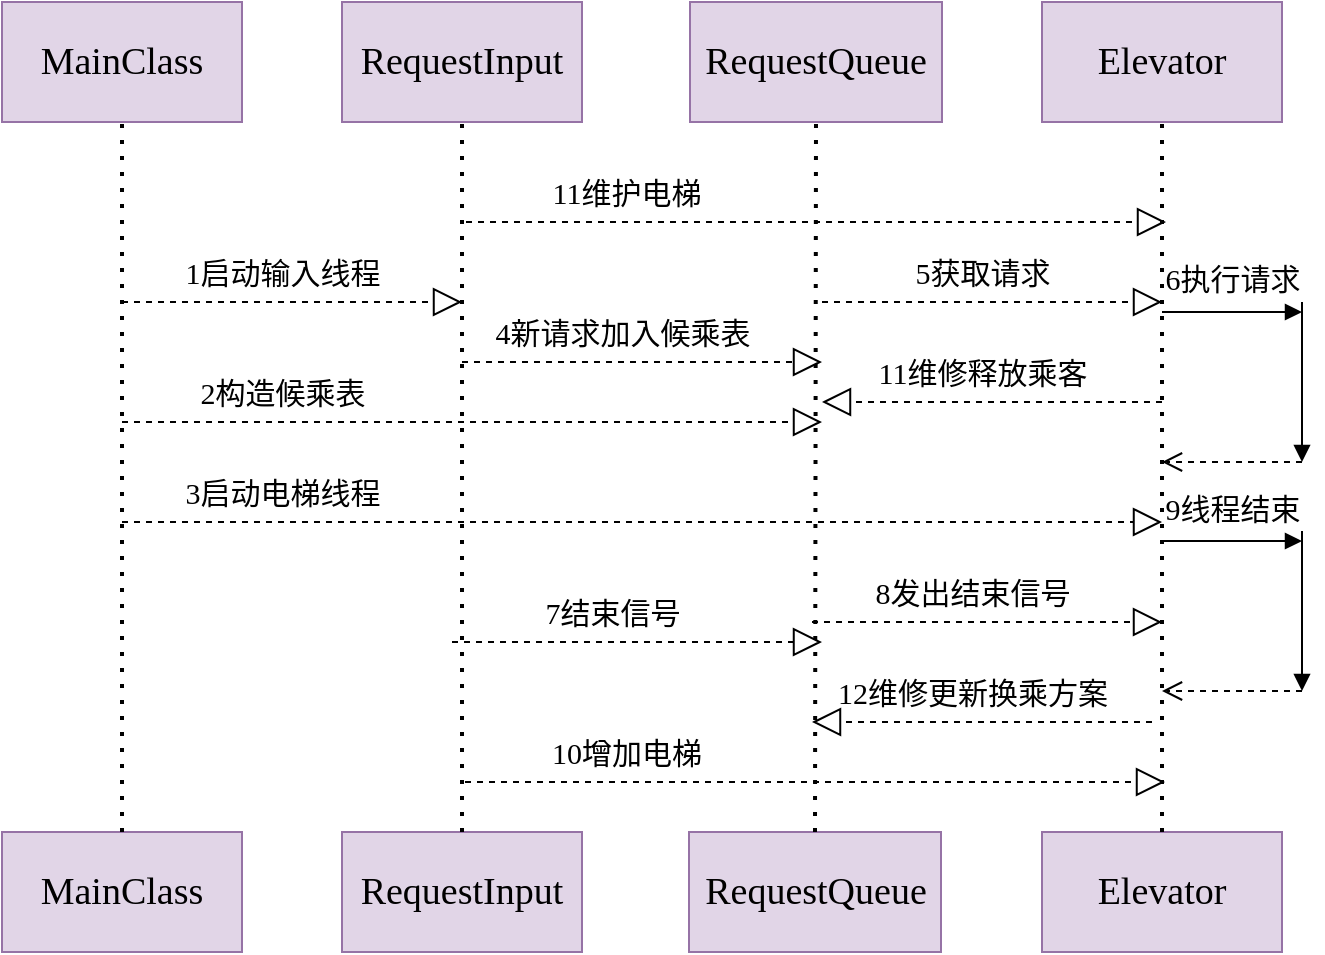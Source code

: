 <mxfile version="21.1.7" type="device">
  <diagram name="第 1 页" id="W_uRDapsIk62EpJghO-t">
    <mxGraphModel dx="1050" dy="549" grid="1" gridSize="10" guides="1" tooltips="1" connect="1" arrows="1" fold="1" page="1" pageScale="1" pageWidth="827" pageHeight="1169" math="0" shadow="0">
      <root>
        <mxCell id="0" />
        <mxCell id="1" parent="0" />
        <mxCell id="he-NojL55aAAtcHXrP6T-1" value="&lt;font face=&quot;Comic Sans MS&quot; style=&quot;font-size: 19px;&quot;&gt;MainClass&lt;/font&gt;" style="rounded=0;whiteSpace=wrap;html=1;fillColor=#e1d5e7;strokeColor=#9673a6;" parent="1" vertex="1">
          <mxGeometry x="70" y="170" width="120" height="60" as="geometry" />
        </mxCell>
        <mxCell id="he-NojL55aAAtcHXrP6T-2" value="&lt;font face=&quot;Comic Sans MS&quot; style=&quot;font-size: 19px;&quot;&gt;MainClass&lt;/font&gt;" style="rounded=0;whiteSpace=wrap;html=1;fillColor=#e1d5e7;strokeColor=#9673a6;" parent="1" vertex="1">
          <mxGeometry x="70" y="585" width="120" height="60" as="geometry" />
        </mxCell>
        <mxCell id="he-NojL55aAAtcHXrP6T-3" value="" style="endArrow=none;dashed=1;html=1;dashPattern=1 3;strokeWidth=2;rounded=0;exitX=0.5;exitY=0;exitDx=0;exitDy=0;entryX=0.5;entryY=1;entryDx=0;entryDy=0;" parent="1" source="he-NojL55aAAtcHXrP6T-2" target="he-NojL55aAAtcHXrP6T-1" edge="1">
          <mxGeometry width="50" height="50" relative="1" as="geometry">
            <mxPoint x="390" y="410" as="sourcePoint" />
            <mxPoint x="440" y="360" as="targetPoint" />
            <Array as="points" />
          </mxGeometry>
        </mxCell>
        <mxCell id="he-NojL55aAAtcHXrP6T-4" value="&lt;font face=&quot;Comic Sans MS&quot; style=&quot;font-size: 19px;&quot;&gt;RequestInput&lt;/font&gt;" style="rounded=0;whiteSpace=wrap;html=1;fillColor=#e1d5e7;strokeColor=#9673a6;" parent="1" vertex="1">
          <mxGeometry x="240" y="170" width="120" height="60" as="geometry" />
        </mxCell>
        <mxCell id="he-NojL55aAAtcHXrP6T-5" value="&lt;font face=&quot;Comic Sans MS&quot; style=&quot;font-size: 19px;&quot;&gt;RequestInput&lt;/font&gt;" style="rounded=0;whiteSpace=wrap;html=1;fillColor=#e1d5e7;strokeColor=#9673a6;" parent="1" vertex="1">
          <mxGeometry x="240" y="585" width="120" height="60" as="geometry" />
        </mxCell>
        <mxCell id="he-NojL55aAAtcHXrP6T-6" value="" style="endArrow=none;dashed=1;html=1;dashPattern=1 3;strokeWidth=2;rounded=0;exitX=0.5;exitY=0;exitDx=0;exitDy=0;entryX=0.5;entryY=1;entryDx=0;entryDy=0;" parent="1" source="he-NojL55aAAtcHXrP6T-5" target="he-NojL55aAAtcHXrP6T-4" edge="1">
          <mxGeometry width="50" height="50" relative="1" as="geometry">
            <mxPoint x="560" y="410" as="sourcePoint" />
            <mxPoint x="610" y="360" as="targetPoint" />
            <Array as="points" />
          </mxGeometry>
        </mxCell>
        <mxCell id="he-NojL55aAAtcHXrP6T-7" value="&lt;font face=&quot;Comic Sans MS&quot; style=&quot;font-size: 19px;&quot;&gt;RequestQueue&lt;/font&gt;" style="rounded=0;whiteSpace=wrap;html=1;fillColor=#e1d5e7;strokeColor=#9673a6;" parent="1" vertex="1">
          <mxGeometry x="414" y="170" width="126" height="60" as="geometry" />
        </mxCell>
        <mxCell id="he-NojL55aAAtcHXrP6T-8" value="&lt;font face=&quot;Comic Sans MS&quot; style=&quot;font-size: 19px;&quot;&gt;RequestQueue&lt;/font&gt;" style="rounded=0;whiteSpace=wrap;html=1;fillColor=#e1d5e7;strokeColor=#9673a6;" parent="1" vertex="1">
          <mxGeometry x="413.5" y="585" width="126" height="60" as="geometry" />
        </mxCell>
        <mxCell id="he-NojL55aAAtcHXrP6T-9" value="" style="endArrow=none;dashed=1;html=1;dashPattern=1 3;strokeWidth=2;rounded=0;exitX=0.5;exitY=0;exitDx=0;exitDy=0;entryX=0.5;entryY=1;entryDx=0;entryDy=0;" parent="1" source="he-NojL55aAAtcHXrP6T-8" target="he-NojL55aAAtcHXrP6T-7" edge="1">
          <mxGeometry width="50" height="50" relative="1" as="geometry">
            <mxPoint x="734" y="410" as="sourcePoint" />
            <mxPoint x="784" y="360" as="targetPoint" />
            <Array as="points" />
          </mxGeometry>
        </mxCell>
        <mxCell id="he-NojL55aAAtcHXrP6T-10" value="&lt;font face=&quot;Comic Sans MS&quot; style=&quot;font-size: 19px;&quot;&gt;Elevator&lt;/font&gt;" style="rounded=0;whiteSpace=wrap;html=1;fillColor=#e1d5e7;strokeColor=#9673a6;" parent="1" vertex="1">
          <mxGeometry x="590" y="170" width="120" height="60" as="geometry" />
        </mxCell>
        <mxCell id="he-NojL55aAAtcHXrP6T-11" value="&lt;font face=&quot;Comic Sans MS&quot; style=&quot;font-size: 19px;&quot;&gt;Elevator&lt;/font&gt;" style="rounded=0;whiteSpace=wrap;html=1;fillColor=#e1d5e7;strokeColor=#9673a6;" parent="1" vertex="1">
          <mxGeometry x="590" y="585" width="120" height="60" as="geometry" />
        </mxCell>
        <mxCell id="he-NojL55aAAtcHXrP6T-12" value="" style="endArrow=none;dashed=1;html=1;dashPattern=1 3;strokeWidth=2;rounded=0;exitX=0.5;exitY=0;exitDx=0;exitDy=0;entryX=0.5;entryY=1;entryDx=0;entryDy=0;" parent="1" source="he-NojL55aAAtcHXrP6T-11" target="he-NojL55aAAtcHXrP6T-10" edge="1">
          <mxGeometry width="50" height="50" relative="1" as="geometry">
            <mxPoint x="910" y="410" as="sourcePoint" />
            <mxPoint x="960" y="360" as="targetPoint" />
            <Array as="points" />
          </mxGeometry>
        </mxCell>
        <mxCell id="he-NojL55aAAtcHXrP6T-16" value="" style="endArrow=block;dashed=1;endFill=0;endSize=12;html=1;rounded=0;" parent="1" edge="1">
          <mxGeometry width="160" relative="1" as="geometry">
            <mxPoint x="130" y="320" as="sourcePoint" />
            <mxPoint x="300" y="320" as="targetPoint" />
          </mxGeometry>
        </mxCell>
        <mxCell id="he-NojL55aAAtcHXrP6T-17" value="&lt;font face=&quot;Comic Sans MS&quot; style=&quot;font-size: 15px;&quot;&gt;1启动输入线程&lt;/font&gt;" style="text;html=1;align=center;verticalAlign=middle;resizable=0;points=[];autosize=1;strokeColor=none;fillColor=none;" parent="1" vertex="1">
          <mxGeometry x="150" y="290" width="120" height="30" as="geometry" />
        </mxCell>
        <mxCell id="he-NojL55aAAtcHXrP6T-18" value="" style="endArrow=block;dashed=1;endFill=0;endSize=12;html=1;rounded=0;" parent="1" edge="1">
          <mxGeometry width="160" relative="1" as="geometry">
            <mxPoint x="130" y="380" as="sourcePoint" />
            <mxPoint x="480" y="380" as="targetPoint" />
          </mxGeometry>
        </mxCell>
        <mxCell id="he-NojL55aAAtcHXrP6T-19" value="&lt;font face=&quot;Comic Sans MS&quot; style=&quot;font-size: 15px;&quot;&gt;2构造候乘表&lt;/font&gt;" style="text;html=1;align=center;verticalAlign=middle;resizable=0;points=[];autosize=1;strokeColor=none;fillColor=none;" parent="1" vertex="1">
          <mxGeometry x="155" y="350" width="110" height="30" as="geometry" />
        </mxCell>
        <mxCell id="he-NojL55aAAtcHXrP6T-21" value="" style="endArrow=block;dashed=1;endFill=0;endSize=12;html=1;rounded=0;" parent="1" edge="1">
          <mxGeometry width="160" relative="1" as="geometry">
            <mxPoint x="130" y="430" as="sourcePoint" />
            <mxPoint x="650" y="430" as="targetPoint" />
          </mxGeometry>
        </mxCell>
        <mxCell id="he-NojL55aAAtcHXrP6T-22" value="&lt;font face=&quot;Comic Sans MS&quot; style=&quot;font-size: 15px;&quot;&gt;3启动电梯线程&lt;/font&gt;" style="text;html=1;align=center;verticalAlign=middle;resizable=0;points=[];autosize=1;strokeColor=none;fillColor=none;" parent="1" vertex="1">
          <mxGeometry x="150" y="400" width="120" height="30" as="geometry" />
        </mxCell>
        <mxCell id="he-NojL55aAAtcHXrP6T-23" value="" style="endArrow=block;dashed=1;endFill=0;endSize=12;html=1;rounded=0;" parent="1" edge="1">
          <mxGeometry width="160" relative="1" as="geometry">
            <mxPoint x="300" y="350" as="sourcePoint" />
            <mxPoint x="480" y="350" as="targetPoint" />
          </mxGeometry>
        </mxCell>
        <mxCell id="he-NojL55aAAtcHXrP6T-24" value="&lt;font face=&quot;Comic Sans MS&quot; style=&quot;font-size: 15px;&quot;&gt;4新请求加入候乘表&lt;/font&gt;" style="text;html=1;align=center;verticalAlign=middle;resizable=0;points=[];autosize=1;strokeColor=none;fillColor=none;" parent="1" vertex="1">
          <mxGeometry x="305" y="320" width="150" height="30" as="geometry" />
        </mxCell>
        <mxCell id="he-NojL55aAAtcHXrP6T-25" value="" style="endArrow=block;dashed=1;endFill=0;endSize=12;html=1;rounded=0;" parent="1" edge="1">
          <mxGeometry width="160" relative="1" as="geometry">
            <mxPoint x="480" y="320" as="sourcePoint" />
            <mxPoint x="650" y="320" as="targetPoint" />
          </mxGeometry>
        </mxCell>
        <mxCell id="he-NojL55aAAtcHXrP6T-26" value="&lt;font face=&quot;Comic Sans MS&quot; style=&quot;font-size: 15px;&quot;&gt;5获取请求&lt;/font&gt;" style="text;html=1;align=center;verticalAlign=middle;resizable=0;points=[];autosize=1;strokeColor=none;fillColor=none;" parent="1" vertex="1">
          <mxGeometry x="515" y="290" width="90" height="30" as="geometry" />
        </mxCell>
        <mxCell id="he-NojL55aAAtcHXrP6T-27" value="" style="endArrow=block;dashed=1;endFill=0;endSize=12;html=1;rounded=0;" parent="1" edge="1">
          <mxGeometry width="160" relative="1" as="geometry">
            <mxPoint x="295" y="490" as="sourcePoint" />
            <mxPoint x="480" y="490" as="targetPoint" />
          </mxGeometry>
        </mxCell>
        <mxCell id="he-NojL55aAAtcHXrP6T-28" value="&lt;font face=&quot;Comic Sans MS&quot; style=&quot;font-size: 15px;&quot;&gt;7结束信号&lt;/font&gt;" style="text;html=1;align=center;verticalAlign=middle;resizable=0;points=[];autosize=1;strokeColor=none;fillColor=none;" parent="1" vertex="1">
          <mxGeometry x="330" y="460" width="90" height="30" as="geometry" />
        </mxCell>
        <mxCell id="he-NojL55aAAtcHXrP6T-29" value="" style="endArrow=block;dashed=1;endFill=0;endSize=12;html=1;rounded=0;" parent="1" edge="1">
          <mxGeometry width="160" relative="1" as="geometry">
            <mxPoint x="475" y="480" as="sourcePoint" />
            <mxPoint x="650" y="480" as="targetPoint" />
          </mxGeometry>
        </mxCell>
        <mxCell id="he-NojL55aAAtcHXrP6T-30" value="&lt;font face=&quot;Comic Sans MS&quot; style=&quot;font-size: 15px;&quot;&gt;8发出结束信号&lt;/font&gt;" style="text;html=1;align=center;verticalAlign=middle;resizable=0;points=[];autosize=1;strokeColor=none;fillColor=none;" parent="1" vertex="1">
          <mxGeometry x="495" y="450" width="120" height="30" as="geometry" />
        </mxCell>
        <mxCell id="he-NojL55aAAtcHXrP6T-32" value="&lt;font face=&quot;Comic Sans MS&quot; style=&quot;font-size: 15px;&quot;&gt;6执行请求&lt;/font&gt;" style="html=1;verticalAlign=bottom;endArrow=block;edgeStyle=elbowEdgeStyle;elbow=vertical;curved=0;rounded=0;labelBorderColor=none;" parent="1" edge="1">
          <mxGeometry y="5" relative="1" as="geometry">
            <mxPoint x="650" y="325" as="sourcePoint" />
            <mxPoint x="720" y="325" as="targetPoint" />
            <mxPoint as="offset" />
          </mxGeometry>
        </mxCell>
        <mxCell id="he-NojL55aAAtcHXrP6T-33" value="" style="html=1;verticalAlign=bottom;endArrow=open;dashed=1;endSize=8;edgeStyle=elbowEdgeStyle;elbow=vertical;curved=0;rounded=0;labelBorderColor=default;" parent="1" edge="1">
          <mxGeometry relative="1" as="geometry">
            <mxPoint x="650" y="400" as="targetPoint" />
            <mxPoint x="720" y="400" as="sourcePoint" />
          </mxGeometry>
        </mxCell>
        <mxCell id="he-NojL55aAAtcHXrP6T-37" value="" style="html=1;verticalAlign=bottom;endArrow=block;edgeStyle=elbowEdgeStyle;elbow=vertical;curved=0;rounded=0;" parent="1" edge="1">
          <mxGeometry relative="1" as="geometry">
            <mxPoint x="720" y="320" as="sourcePoint" />
            <mxPoint x="720" y="400" as="targetPoint" />
          </mxGeometry>
        </mxCell>
        <mxCell id="he-NojL55aAAtcHXrP6T-38" value="&lt;font face=&quot;Comic Sans MS&quot; style=&quot;font-size: 15px;&quot;&gt;9线程结束&lt;/font&gt;" style="html=1;verticalAlign=bottom;endArrow=block;edgeStyle=elbowEdgeStyle;elbow=vertical;curved=0;rounded=0;labelBorderColor=none;" parent="1" edge="1">
          <mxGeometry y="5" relative="1" as="geometry">
            <mxPoint x="650" y="439.5" as="sourcePoint" />
            <mxPoint x="720" y="439.5" as="targetPoint" />
            <mxPoint as="offset" />
          </mxGeometry>
        </mxCell>
        <mxCell id="he-NojL55aAAtcHXrP6T-39" value="" style="html=1;verticalAlign=bottom;endArrow=open;dashed=1;endSize=8;edgeStyle=elbowEdgeStyle;elbow=vertical;curved=0;rounded=0;labelBorderColor=default;" parent="1" edge="1">
          <mxGeometry relative="1" as="geometry">
            <mxPoint x="650" y="514.5" as="targetPoint" />
            <mxPoint x="720" y="514.5" as="sourcePoint" />
          </mxGeometry>
        </mxCell>
        <mxCell id="he-NojL55aAAtcHXrP6T-40" value="" style="html=1;verticalAlign=bottom;endArrow=block;edgeStyle=elbowEdgeStyle;elbow=vertical;curved=0;rounded=0;" parent="1" edge="1">
          <mxGeometry relative="1" as="geometry">
            <mxPoint x="720" y="434.5" as="sourcePoint" />
            <mxPoint x="720" y="514.5" as="targetPoint" />
          </mxGeometry>
        </mxCell>
        <mxCell id="KpfGo1qiy_Y2HRXM462_-3" value="" style="endArrow=block;dashed=1;endFill=0;endSize=12;html=1;rounded=0;" parent="1" edge="1">
          <mxGeometry width="160" relative="1" as="geometry">
            <mxPoint x="301.5" y="560" as="sourcePoint" />
            <mxPoint x="651.5" y="560" as="targetPoint" />
          </mxGeometry>
        </mxCell>
        <mxCell id="KpfGo1qiy_Y2HRXM462_-4" value="&lt;font face=&quot;Comic Sans MS&quot; style=&quot;font-size: 15px;&quot;&gt;10增加电梯&lt;/font&gt;" style="text;html=1;align=center;verticalAlign=middle;resizable=0;points=[];autosize=1;strokeColor=none;fillColor=none;" parent="1" vertex="1">
          <mxGeometry x="331.5" y="530" width="100" height="30" as="geometry" />
        </mxCell>
        <mxCell id="KpfGo1qiy_Y2HRXM462_-6" value="" style="endArrow=block;dashed=1;endFill=0;endSize=12;html=1;rounded=0;" parent="1" edge="1">
          <mxGeometry width="160" relative="1" as="geometry">
            <mxPoint x="302" y="280" as="sourcePoint" />
            <mxPoint x="652" y="280" as="targetPoint" />
          </mxGeometry>
        </mxCell>
        <mxCell id="KpfGo1qiy_Y2HRXM462_-7" value="&lt;font face=&quot;Comic Sans MS&quot; style=&quot;font-size: 15px;&quot;&gt;11维护电梯&lt;/font&gt;" style="text;html=1;align=center;verticalAlign=middle;resizable=0;points=[];autosize=1;strokeColor=none;fillColor=none;" parent="1" vertex="1">
          <mxGeometry x="332" y="250.0" width="100" height="30" as="geometry" />
        </mxCell>
        <mxCell id="e2uPYDSSI2YlRIWCJhMj-1" value="" style="endArrow=block;dashed=1;endFill=0;endSize=12;html=1;rounded=0;" parent="1" edge="1">
          <mxGeometry width="160" relative="1" as="geometry">
            <mxPoint x="650" y="370" as="sourcePoint" />
            <mxPoint x="480" y="370" as="targetPoint" />
          </mxGeometry>
        </mxCell>
        <mxCell id="e2uPYDSSI2YlRIWCJhMj-2" value="&lt;font face=&quot;Comic Sans MS&quot; style=&quot;font-size: 15px;&quot;&gt;11维修释放乘客&lt;/font&gt;" style="text;html=1;align=center;verticalAlign=middle;resizable=0;points=[];autosize=1;strokeColor=none;fillColor=none;" parent="1" vertex="1">
          <mxGeometry x="495" y="340" width="130" height="30" as="geometry" />
        </mxCell>
        <mxCell id="RJp880aL_FOyNHA01rKu-1" value="" style="endArrow=block;dashed=1;endFill=0;endSize=12;html=1;rounded=0;" edge="1" parent="1">
          <mxGeometry width="160" relative="1" as="geometry">
            <mxPoint x="645" y="530" as="sourcePoint" />
            <mxPoint x="475" y="530" as="targetPoint" />
            <Array as="points">
              <mxPoint x="565" y="530" />
            </Array>
          </mxGeometry>
        </mxCell>
        <mxCell id="RJp880aL_FOyNHA01rKu-2" value="&lt;font face=&quot;Comic Sans MS&quot; style=&quot;font-size: 15px;&quot;&gt;12维修更新换乘方案&lt;br&gt;&lt;/font&gt;" style="text;html=1;align=center;verticalAlign=middle;resizable=0;points=[];autosize=1;strokeColor=none;fillColor=none;" vertex="1" parent="1">
          <mxGeometry x="475" y="500" width="160" height="30" as="geometry" />
        </mxCell>
      </root>
    </mxGraphModel>
  </diagram>
</mxfile>
